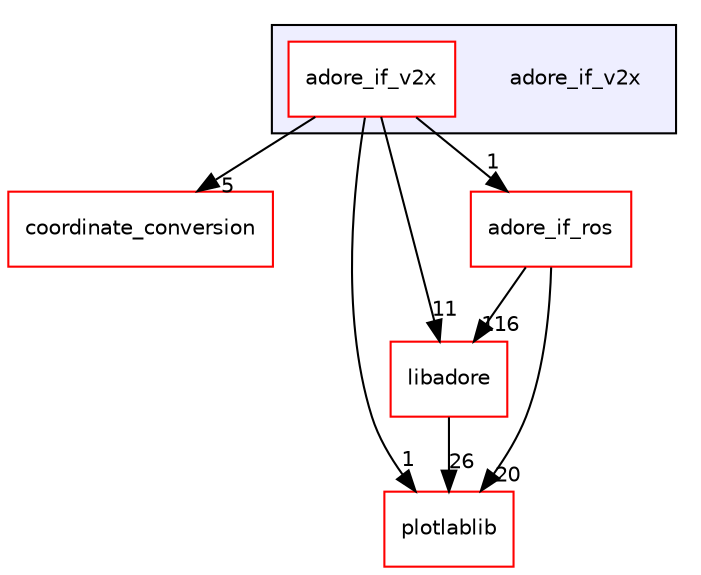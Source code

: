 digraph "/home/fascar/temp/adore/adore_if_v2x" {
  compound=true
  node [ fontsize="10", fontname="Helvetica"];
  edge [ labelfontsize="10", labelfontname="Helvetica"];
  subgraph clusterdir_b32aee467cad23148fd7d7579917d322 {
    graph [ bgcolor="#eeeeff", pencolor="black", label="" URL="dir_b32aee467cad23148fd7d7579917d322.html"];
    dir_b32aee467cad23148fd7d7579917d322 [shape=plaintext label="adore_if_v2x"];
  dir_fd5bbf1054faa93453b28ddb7c94bc0b [shape=box label="adore_if_v2x" fillcolor="white" style="filled" color="red" URL="dir_fd5bbf1054faa93453b28ddb7c94bc0b.html"];
  }
  dir_6e37c74a0ff481b16b1d1efbf9a3b900 [shape=box label="coordinate_conversion" fillcolor="white" style="filled" color="red" URL="dir_6e37c74a0ff481b16b1d1efbf9a3b900.html"];
  dir_18b2dfb3931f9961b4b7423d99338341 [shape=box label="plotlablib" fillcolor="white" style="filled" color="red" URL="dir_18b2dfb3931f9961b4b7423d99338341.html"];
  dir_00929dca45ec76ed6859584482da2a34 [shape=box label="libadore" fillcolor="white" style="filled" color="red" URL="dir_00929dca45ec76ed6859584482da2a34.html"];
  dir_ea393da78a52787363d9c069b837d71c [shape=box label="adore_if_ros" fillcolor="white" style="filled" color="red" URL="dir_ea393da78a52787363d9c069b837d71c.html"];
  dir_00929dca45ec76ed6859584482da2a34->dir_18b2dfb3931f9961b4b7423d99338341 [headlabel="26", labeldistance=1.5 headhref="dir_000036_000099.html"];
  dir_fd5bbf1054faa93453b28ddb7c94bc0b->dir_6e37c74a0ff481b16b1d1efbf9a3b900 [headlabel="5", labeldistance=1.5 headhref="dir_000011_000031.html"];
  dir_fd5bbf1054faa93453b28ddb7c94bc0b->dir_18b2dfb3931f9961b4b7423d99338341 [headlabel="1", labeldistance=1.5 headhref="dir_000011_000099.html"];
  dir_fd5bbf1054faa93453b28ddb7c94bc0b->dir_00929dca45ec76ed6859584482da2a34 [headlabel="11", labeldistance=1.5 headhref="dir_000011_000036.html"];
  dir_fd5bbf1054faa93453b28ddb7c94bc0b->dir_ea393da78a52787363d9c069b837d71c [headlabel="1", labeldistance=1.5 headhref="dir_000011_000003.html"];
  dir_ea393da78a52787363d9c069b837d71c->dir_00929dca45ec76ed6859584482da2a34 [headlabel="116", labeldistance=1.5 headhref="dir_000003_000036.html"];
  dir_ea393da78a52787363d9c069b837d71c->dir_18b2dfb3931f9961b4b7423d99338341 [headlabel="20", labeldistance=1.5 headhref="dir_000003_000099.html"];
}

